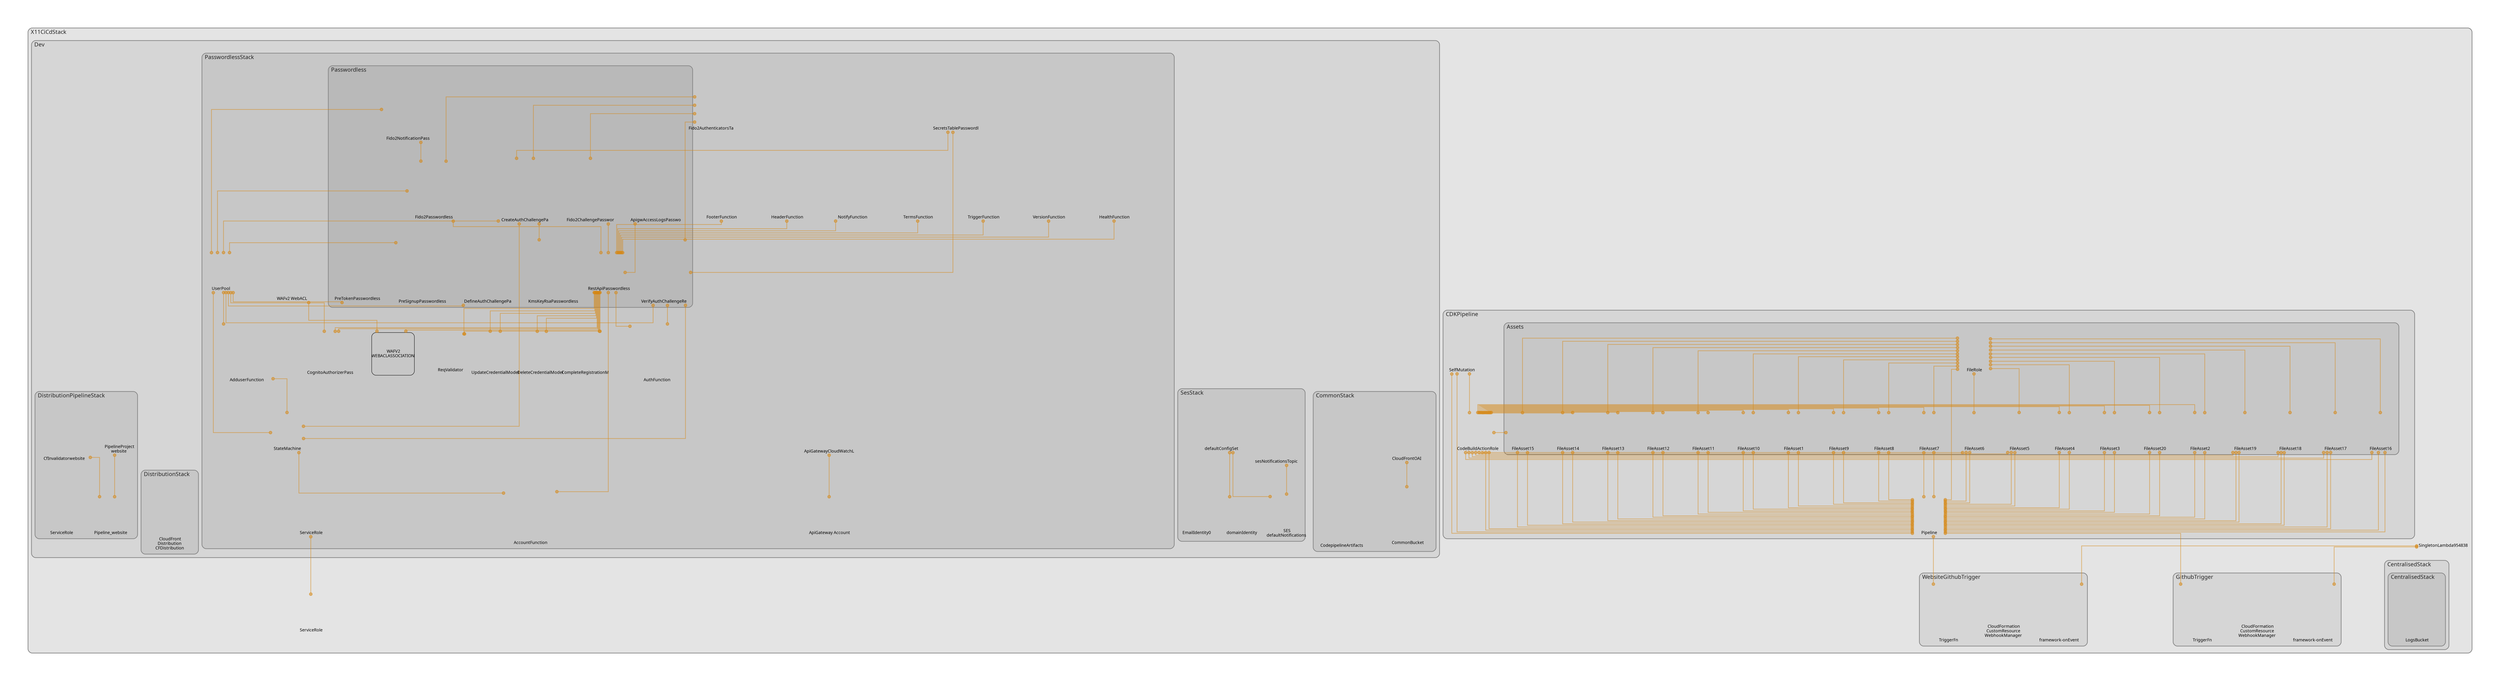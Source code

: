 digraph "Diagram" {
  splines = "ortho";
  pad = "1.0";
  nodesep = "0.60";
  ranksep = "0.75";
  fontname = "Sans-Serif";
  fontsize = "15";
  dpi = "200";
  rankdir = "BT";
  compound = "true";
  fontcolor = "#222222";
  edge [
    color = "#D5871488",
    penwidth = 2,
    arrowhead = "dot",
    arrowtail = "dot",
  ];
  node [
    shape = "box",
    style = "rounded",
    fixedsize = true,
    width = 1.7,
    height = 1.7,
    labelloc = "c",
    imagescale = true,
    fontname = "Sans-Serif",
    fontsize = 8,
    margin = 8,
  ];
  subgraph "X11CiCdStack" {
    subgraph "cluster-SubGraph.X11CiCdStack" {
      graph [
        label = "X11CiCdStack",
        labelloc = "b",
        labeljust = "l",
        margin = "10",
        fontsize = "16",
        penwidth = "2",
        pencolor = "#888888",
        style = "filled,rounded",
        fillcolor = "#e4e4e4",
      ];
      "X11CiCdStack/SingletonLambda9548389087724e42a3ec3a06b1234567" [
        label = "\nSingletonLambda954838",
        fontsize = 12,
        image = "/home/khine/go/src/github.com/x11-us/infra/node_modules/cdk-dia/icons/aws/Service/Arch_Compute/64/Arch_AWS-Lambda_64@5x.png",
        imagescale = "true",
        imagepos = "tc",
        penwidth = "0",
        shape = "node",
        fixedsize = "true",
        labelloc = "b",
        width = 2,
        height = 2.4819999999999998,
      ];
      "X11CiCdStack/LogRetentionaae0aa3c5b4d4f87b02d85b201efdd8a/ServiceRole" [
        label = " ServiceRole",
        fontsize = 12,
        image = "/home/khine/go/src/github.com/x11-us/infra/node_modules/cdk-dia/icons/aws/Service/Arch_Security-Identity-Compliance/64/Arch_AWS-Identity-and-Access-Management_64@5x.png",
        imagescale = "true",
        imagepos = "tc",
        penwidth = "0",
        shape = "node",
        fixedsize = "true",
        labelloc = "b",
        width = 1.2,
        height = 1.466,
      ];
      subgraph "cluster-SubGraph.CDKPipeline" {
        graph [
          label = "CDKPipeline",
          labelloc = "b",
          labeljust = "l",
          margin = "10",
          fontsize = "16",
          penwidth = "2",
          pencolor = "#888888",
          style = "filled,rounded",
          fillcolor = "#d6d6d6",
        ];
        "X11CiCdStack/CDKPipeline/Pipeline" [
          label = " Pipeline",
          fontsize = 12,
          image = "/home/khine/go/src/github.com/x11-us/infra/node_modules/cdk-dia/icons/aws/Service/Arch_Developer- Tools/64/Arch_AWS-CodePipeline_64@5x.png",
          imagescale = "true",
          imagepos = "tc",
          penwidth = "0",
          shape = "node",
          fixedsize = "true",
          labelloc = "b",
          width = 1.2,
          height = 1.466,
        ];
        "X11CiCdStack/CDKPipeline/CodeBuildActionRole" [
          label = " CodeBuildActionRole",
          fontsize = 12,
          image = "/home/khine/go/src/github.com/x11-us/infra/node_modules/cdk-dia/icons/aws/Service/Arch_Security-Identity-Compliance/64/Arch_AWS-Identity-and-Access-Management_64@5x.png",
          imagescale = "true",
          imagepos = "tc",
          penwidth = "0",
          shape = "node",
          fixedsize = "true",
          labelloc = "b",
          width = 1.2,
          height = 1.466,
        ];
        "X11CiCdStack/CDKPipeline/UpdatePipeline/SelfMutation" [
          label = " SelfMutation",
          fontsize = 12,
          image = "/home/khine/go/src/github.com/x11-us/infra/node_modules/cdk-dia/icons/aws/Service/Arch_Developer- Tools/64/Arch_Amazon-CodeBuild_64@5x.png",
          imagescale = "true",
          imagepos = "tc",
          penwidth = "0",
          shape = "node",
          fixedsize = "true",
          labelloc = "b",
          width = 1.2,
          height = 1.466,
        ];
        subgraph "cluster-SubGraph.Assets" {
          graph [
            label = "Assets",
            labelloc = "b",
            labeljust = "l",
            margin = "10",
            fontsize = "16",
            penwidth = "2",
            pencolor = "#888888",
            style = "filled,rounded",
            fillcolor = "#c7c7c7",
          ];
          "X11CiCdStack/CDKPipeline/Assets/FileRole" [
            label = " FileRole",
            fontsize = 12,
            image = "/home/khine/go/src/github.com/x11-us/infra/node_modules/cdk-dia/icons/aws/Service/Arch_Security-Identity-Compliance/64/Arch_AWS-Identity-and-Access-Management_64@5x.png",
            imagescale = "true",
            imagepos = "tc",
            penwidth = "0",
            shape = "node",
            fixedsize = "true",
            labelloc = "b",
            width = 1.2,
            height = 1.466,
          ];
          "X11CiCdStack/CDKPipeline/Assets/FileAsset1" [
            label = " FileAsset1",
            fontsize = 12,
            image = "/home/khine/go/src/github.com/x11-us/infra/node_modules/cdk-dia/icons/aws/Service/Arch_Developer- Tools/64/Arch_Amazon-CodeBuild_64@5x.png",
            imagescale = "true",
            imagepos = "tc",
            penwidth = "0",
            shape = "node",
            fixedsize = "true",
            labelloc = "b",
            width = 1.2,
            height = 1.466,
          ];
          "X11CiCdStack/CDKPipeline/Assets/FileAsset10" [
            label = " FileAsset10",
            fontsize = 12,
            image = "/home/khine/go/src/github.com/x11-us/infra/node_modules/cdk-dia/icons/aws/Service/Arch_Developer- Tools/64/Arch_Amazon-CodeBuild_64@5x.png",
            imagescale = "true",
            imagepos = "tc",
            penwidth = "0",
            shape = "node",
            fixedsize = "true",
            labelloc = "b",
            width = 1.2,
            height = 1.466,
          ];
          "X11CiCdStack/CDKPipeline/Assets/FileAsset11" [
            label = " FileAsset11",
            fontsize = 12,
            image = "/home/khine/go/src/github.com/x11-us/infra/node_modules/cdk-dia/icons/aws/Service/Arch_Developer- Tools/64/Arch_Amazon-CodeBuild_64@5x.png",
            imagescale = "true",
            imagepos = "tc",
            penwidth = "0",
            shape = "node",
            fixedsize = "true",
            labelloc = "b",
            width = 1.2,
            height = 1.466,
          ];
          "X11CiCdStack/CDKPipeline/Assets/FileAsset12" [
            label = " FileAsset12",
            fontsize = 12,
            image = "/home/khine/go/src/github.com/x11-us/infra/node_modules/cdk-dia/icons/aws/Service/Arch_Developer- Tools/64/Arch_Amazon-CodeBuild_64@5x.png",
            imagescale = "true",
            imagepos = "tc",
            penwidth = "0",
            shape = "node",
            fixedsize = "true",
            labelloc = "b",
            width = 1.2,
            height = 1.466,
          ];
          "X11CiCdStack/CDKPipeline/Assets/FileAsset13" [
            label = " FileAsset13",
            fontsize = 12,
            image = "/home/khine/go/src/github.com/x11-us/infra/node_modules/cdk-dia/icons/aws/Service/Arch_Developer- Tools/64/Arch_Amazon-CodeBuild_64@5x.png",
            imagescale = "true",
            imagepos = "tc",
            penwidth = "0",
            shape = "node",
            fixedsize = "true",
            labelloc = "b",
            width = 1.2,
            height = 1.466,
          ];
          "X11CiCdStack/CDKPipeline/Assets/FileAsset14" [
            label = " FileAsset14",
            fontsize = 12,
            image = "/home/khine/go/src/github.com/x11-us/infra/node_modules/cdk-dia/icons/aws/Service/Arch_Developer- Tools/64/Arch_Amazon-CodeBuild_64@5x.png",
            imagescale = "true",
            imagepos = "tc",
            penwidth = "0",
            shape = "node",
            fixedsize = "true",
            labelloc = "b",
            width = 1.2,
            height = 1.466,
          ];
          "X11CiCdStack/CDKPipeline/Assets/FileAsset15" [
            label = " FileAsset15",
            fontsize = 12,
            image = "/home/khine/go/src/github.com/x11-us/infra/node_modules/cdk-dia/icons/aws/Service/Arch_Developer- Tools/64/Arch_Amazon-CodeBuild_64@5x.png",
            imagescale = "true",
            imagepos = "tc",
            penwidth = "0",
            shape = "node",
            fixedsize = "true",
            labelloc = "b",
            width = 1.2,
            height = 1.466,
          ];
          "X11CiCdStack/CDKPipeline/Assets/FileAsset16" [
            label = " FileAsset16",
            fontsize = 12,
            image = "/home/khine/go/src/github.com/x11-us/infra/node_modules/cdk-dia/icons/aws/Service/Arch_Developer- Tools/64/Arch_Amazon-CodeBuild_64@5x.png",
            imagescale = "true",
            imagepos = "tc",
            penwidth = "0",
            shape = "node",
            fixedsize = "true",
            labelloc = "b",
            width = 1.2,
            height = 1.466,
          ];
          "X11CiCdStack/CDKPipeline/Assets/FileAsset17" [
            label = " FileAsset17",
            fontsize = 12,
            image = "/home/khine/go/src/github.com/x11-us/infra/node_modules/cdk-dia/icons/aws/Service/Arch_Developer- Tools/64/Arch_Amazon-CodeBuild_64@5x.png",
            imagescale = "true",
            imagepos = "tc",
            penwidth = "0",
            shape = "node",
            fixedsize = "true",
            labelloc = "b",
            width = 1.2,
            height = 1.466,
          ];
          "X11CiCdStack/CDKPipeline/Assets/FileAsset18" [
            label = " FileAsset18",
            fontsize = 12,
            image = "/home/khine/go/src/github.com/x11-us/infra/node_modules/cdk-dia/icons/aws/Service/Arch_Developer- Tools/64/Arch_Amazon-CodeBuild_64@5x.png",
            imagescale = "true",
            imagepos = "tc",
            penwidth = "0",
            shape = "node",
            fixedsize = "true",
            labelloc = "b",
            width = 1.2,
            height = 1.466,
          ];
          "X11CiCdStack/CDKPipeline/Assets/FileAsset19" [
            label = " FileAsset19",
            fontsize = 12,
            image = "/home/khine/go/src/github.com/x11-us/infra/node_modules/cdk-dia/icons/aws/Service/Arch_Developer- Tools/64/Arch_Amazon-CodeBuild_64@5x.png",
            imagescale = "true",
            imagepos = "tc",
            penwidth = "0",
            shape = "node",
            fixedsize = "true",
            labelloc = "b",
            width = 1.2,
            height = 1.466,
          ];
          "X11CiCdStack/CDKPipeline/Assets/FileAsset2" [
            label = " FileAsset2",
            fontsize = 12,
            image = "/home/khine/go/src/github.com/x11-us/infra/node_modules/cdk-dia/icons/aws/Service/Arch_Developer- Tools/64/Arch_Amazon-CodeBuild_64@5x.png",
            imagescale = "true",
            imagepos = "tc",
            penwidth = "0",
            shape = "node",
            fixedsize = "true",
            labelloc = "b",
            width = 1.2,
            height = 1.466,
          ];
          "X11CiCdStack/CDKPipeline/Assets/FileAsset20" [
            label = " FileAsset20",
            fontsize = 12,
            image = "/home/khine/go/src/github.com/x11-us/infra/node_modules/cdk-dia/icons/aws/Service/Arch_Developer- Tools/64/Arch_Amazon-CodeBuild_64@5x.png",
            imagescale = "true",
            imagepos = "tc",
            penwidth = "0",
            shape = "node",
            fixedsize = "true",
            labelloc = "b",
            width = 1.2,
            height = 1.466,
          ];
          "X11CiCdStack/CDKPipeline/Assets/FileAsset3" [
            label = " FileAsset3",
            fontsize = 12,
            image = "/home/khine/go/src/github.com/x11-us/infra/node_modules/cdk-dia/icons/aws/Service/Arch_Developer- Tools/64/Arch_Amazon-CodeBuild_64@5x.png",
            imagescale = "true",
            imagepos = "tc",
            penwidth = "0",
            shape = "node",
            fixedsize = "true",
            labelloc = "b",
            width = 1.2,
            height = 1.466,
          ];
          "X11CiCdStack/CDKPipeline/Assets/FileAsset4" [
            label = " FileAsset4",
            fontsize = 12,
            image = "/home/khine/go/src/github.com/x11-us/infra/node_modules/cdk-dia/icons/aws/Service/Arch_Developer- Tools/64/Arch_Amazon-CodeBuild_64@5x.png",
            imagescale = "true",
            imagepos = "tc",
            penwidth = "0",
            shape = "node",
            fixedsize = "true",
            labelloc = "b",
            width = 1.2,
            height = 1.466,
          ];
          "X11CiCdStack/CDKPipeline/Assets/FileAsset5" [
            label = " FileAsset5",
            fontsize = 12,
            image = "/home/khine/go/src/github.com/x11-us/infra/node_modules/cdk-dia/icons/aws/Service/Arch_Developer- Tools/64/Arch_Amazon-CodeBuild_64@5x.png",
            imagescale = "true",
            imagepos = "tc",
            penwidth = "0",
            shape = "node",
            fixedsize = "true",
            labelloc = "b",
            width = 1.2,
            height = 1.466,
          ];
          "X11CiCdStack/CDKPipeline/Assets/FileAsset6" [
            label = " FileAsset6",
            fontsize = 12,
            image = "/home/khine/go/src/github.com/x11-us/infra/node_modules/cdk-dia/icons/aws/Service/Arch_Developer- Tools/64/Arch_Amazon-CodeBuild_64@5x.png",
            imagescale = "true",
            imagepos = "tc",
            penwidth = "0",
            shape = "node",
            fixedsize = "true",
            labelloc = "b",
            width = 1.2,
            height = 1.466,
          ];
          "X11CiCdStack/CDKPipeline/Assets/FileAsset7" [
            label = " FileAsset7",
            fontsize = 12,
            image = "/home/khine/go/src/github.com/x11-us/infra/node_modules/cdk-dia/icons/aws/Service/Arch_Developer- Tools/64/Arch_Amazon-CodeBuild_64@5x.png",
            imagescale = "true",
            imagepos = "tc",
            penwidth = "0",
            shape = "node",
            fixedsize = "true",
            labelloc = "b",
            width = 1.2,
            height = 1.466,
          ];
          "X11CiCdStack/CDKPipeline/Assets/FileAsset8" [
            label = " FileAsset8",
            fontsize = 12,
            image = "/home/khine/go/src/github.com/x11-us/infra/node_modules/cdk-dia/icons/aws/Service/Arch_Developer- Tools/64/Arch_Amazon-CodeBuild_64@5x.png",
            imagescale = "true",
            imagepos = "tc",
            penwidth = "0",
            shape = "node",
            fixedsize = "true",
            labelloc = "b",
            width = 1.2,
            height = 1.466,
          ];
          "X11CiCdStack/CDKPipeline/Assets/FileAsset9" [
            label = " FileAsset9",
            fontsize = 12,
            image = "/home/khine/go/src/github.com/x11-us/infra/node_modules/cdk-dia/icons/aws/Service/Arch_Developer- Tools/64/Arch_Amazon-CodeBuild_64@5x.png",
            imagescale = "true",
            imagepos = "tc",
            penwidth = "0",
            shape = "node",
            fixedsize = "true",
            labelloc = "b",
            width = 1.2,
            height = 1.466,
          ];
        }
      }
      subgraph "cluster-SubGraph.CentralisedStack" {
        graph [
          label = "CentralisedStack",
          labelloc = "b",
          labeljust = "l",
          margin = "10",
          fontsize = "16",
          penwidth = "2",
          pencolor = "#888888",
          style = "filled,rounded",
          fillcolor = "#d6d6d6",
        ];
        subgraph "cluster-SubGraph.CentralisedStack" {
          graph [
            label = "CentralisedStack",
            labelloc = "b",
            labeljust = "l",
            margin = "10",
            fontsize = "16",
            penwidth = "2",
            pencolor = "#888888",
            style = "filled,rounded",
            fillcolor = "#c7c7c7",
          ];
          "X11CiCdStack/CentralisedStack/CentralisedStack/LogsBucket" [
            label = " LogsBucket",
            fontsize = 12,
            image = "/home/khine/go/src/github.com/x11-us/infra/node_modules/cdk-dia/icons/aws/Service/Arch_Storage/64/Arch_Amazon-S3-Standard_64@5x.png",
            imagescale = "true",
            imagepos = "tc",
            penwidth = "0",
            shape = "node",
            fixedsize = "true",
            labelloc = "b",
            width = 2,
            height = 2.266,
          ];
        }
      }
      subgraph "cluster-SubGraph.Dev" {
        graph [
          label = "Dev",
          labelloc = "b",
          labeljust = "l",
          margin = "10",
          fontsize = "16",
          penwidth = "2",
          pencolor = "#888888",
          style = "filled,rounded",
          fillcolor = "#d6d6d6",
        ];
        subgraph "cluster-SubGraph.CommonStack" {
          graph [
            label = "CommonStack",
            labelloc = "b",
            labeljust = "l",
            margin = "10",
            fontsize = "16",
            penwidth = "2",
            pencolor = "#888888",
            style = "filled,rounded",
            fillcolor = "#c7c7c7",
          ];
          "X11CiCdStack/Dev/CommonStack/CommonBucket" [
            label = " CommonBucket",
            fontsize = 12,
            image = "/home/khine/go/src/github.com/x11-us/infra/node_modules/cdk-dia/icons/aws/Service/Arch_Storage/64/Arch_Amazon-S3-Standard_64@5x.png",
            imagescale = "true",
            imagepos = "tc",
            penwidth = "0",
            shape = "node",
            fixedsize = "true",
            labelloc = "b",
            width = 2,
            height = 2.266,
          ];
          "X11CiCdStack/Dev/CommonStack/CloudFrontOAI" [
            label = " CloudFrontOAI",
            fontsize = 12,
            image = "/home/khine/go/src/github.com/x11-us/infra/node_modules/cdk-dia/icons/aws/Resource/Res_Security-Identity-and-Compliance/Res_48_Dark/Res_AWS-Identity-Access-Management_Permissions_48_Dark_gen.png",
            imagescale = "true",
            imagepos = "tc",
            penwidth = "0",
            shape = "node",
            fixedsize = "true",
            labelloc = "b",
            width = 2,
            height = 2.266,
          ];
          "X11CiCdStack/Dev/CommonStack/CodepipelineArtifactsBucket" [
            label = "\nCodepipelineArtifacts",
            fontsize = 12,
            image = "/home/khine/go/src/github.com/x11-us/infra/node_modules/cdk-dia/icons/aws/Service/Arch_Storage/64/Arch_Amazon-S3-Standard_64@5x.png",
            imagescale = "true",
            imagepos = "tc",
            penwidth = "0",
            shape = "node",
            fixedsize = "true",
            labelloc = "b",
            width = 2,
            height = 2.4819999999999998,
          ];
        }
        subgraph "cluster-SubGraph.SesStack" {
          graph [
            label = "SesStack",
            labelloc = "b",
            labeljust = "l",
            margin = "10",
            fontsize = "16",
            penwidth = "2",
            pencolor = "#888888",
            style = "filled,rounded",
            fillcolor = "#c7c7c7",
          ];
          "X11CiCdStack/Dev/SesStack/sesNotificationsTopic" [
            label = "\nsesNotificationsTopic",
            fontsize = 12,
            image = "/home/khine/go/src/github.com/x11-us/infra/node_modules/cdk-dia/icons/aws/Service/Arch_App-Integration/Arch_64/Arch_AWS-Simple-Notification-Service_64@5x.png",
            imagescale = "true",
            imagepos = "tc",
            penwidth = "0",
            shape = "node",
            fixedsize = "true",
            labelloc = "b",
            width = 2,
            height = 2.4819999999999998,
          ];
          "X11CiCdStack/Dev/SesStack/defaultConfigSet" [
            label = " defaultConfigSet",
            fontsize = 12,
            image = "/home/khine/go/src/github.com/x11-us/infra/node_modules/cdk-dia/icons/aws/Service/Arch_Customer-Enagagement/64/Arch_AWS-Simple-Email-Service_64@5x.png",
            imagescale = "true",
            imagepos = "tc",
            penwidth = "0",
            shape = "node",
            fixedsize = "true",
            labelloc = "b",
            width = 1.2,
            height = 1.466,
          ];
          "X11CiCdStack/Dev/SesStack/defaultNotifications" [
            label = " SES\ndefaultNotifications",
            fontsize = 12,
            image = "/home/khine/go/src/github.com/x11-us/infra/node_modules/cdk-dia/icons/aws/Service/Arch_Customer-Enagagement/64/Arch_AWS-Simple-Email-Service_64@5x.png",
            imagescale = "true",
            imagepos = "tc",
            penwidth = "0",
            shape = "node",
            fixedsize = "true",
            labelloc = "b",
            width = 1.2,
            height = 1.682,
          ];
          "X11CiCdStack/Dev/SesStack/domainIdentity" [
            label = " domainIdentity",
            fontsize = 12,
            image = "/home/khine/go/src/github.com/x11-us/infra/node_modules/cdk-dia/icons/aws/Service/Arch_Customer-Enagagement/64/Arch_AWS-Simple-Email-Service_64@5x.png",
            imagescale = "true",
            imagepos = "tc",
            penwidth = "0",
            shape = "node",
            fixedsize = "true",
            labelloc = "b",
            width = 1.2,
            height = 1.466,
          ];
          "X11CiCdStack/Dev/SesStack/EmailIdentity0" [
            label = " EmailIdentity0",
            fontsize = 12,
            image = "/home/khine/go/src/github.com/x11-us/infra/node_modules/cdk-dia/icons/aws/Service/Arch_Customer-Enagagement/64/Arch_AWS-Simple-Email-Service_64@5x.png",
            imagescale = "true",
            imagepos = "tc",
            penwidth = "0",
            shape = "node",
            fixedsize = "true",
            labelloc = "b",
            width = 1.2,
            height = 1.466,
          ];
        }
        subgraph "cluster-SubGraph.PasswordlessStack" {
          graph [
            label = "PasswordlessStack",
            labelloc = "b",
            labeljust = "l",
            margin = "10",
            fontsize = "16",
            penwidth = "2",
            pencolor = "#888888",
            style = "filled,rounded",
            fillcolor = "#c7c7c7",
          ];
          "X11CiCdStack/Dev/PasswordlessStack/UserPool" [
            label = " UserPool",
            fontsize = 12,
            image = "/home/khine/go/src/github.com/x11-us/infra/node_modules/cdk-dia/icons/aws/Service/Arch_Security-Identity-Compliance/64/Arch_Amazon-Cognito_64.png",
            imagescale = "true",
            imagepos = "tc",
            penwidth = "0",
            shape = "node",
            fixedsize = "true",
            labelloc = "b",
            width = 1.2,
            height = 1.466,
          ];
          "X11CiCdStack/Dev/PasswordlessStack/SecretsTablePasswordless" [
            label = "\nSecretsTablePasswordl",
            fontsize = 12,
            image = "/home/khine/go/src/github.com/x11-us/infra/node_modules/cdk-dia/icons/aws/Service/Arch_Database/64/Arch_Amazon-DynamoDB_64@5x.png",
            imagescale = "true",
            imagepos = "tc",
            penwidth = "0",
            shape = "node",
            fixedsize = "true",
            labelloc = "b",
            width = 1.2,
            height = 1.682,
          ];
          "X11CiCdStack/Dev/PasswordlessStack/Fido2AuthenticatorsTablePasswordless" [
            label = "\nFido2AuthenticatorsTa",
            fontsize = 12,
            image = "/home/khine/go/src/github.com/x11-us/infra/node_modules/cdk-dia/icons/aws/Service/Arch_Database/64/Arch_Amazon-DynamoDB_64@5x.png",
            imagescale = "true",
            imagepos = "tc",
            penwidth = "0",
            shape = "node",
            fixedsize = "true",
            labelloc = "b",
            width = 1.2,
            height = 1.682,
          ];
          "X11CiCdStack/Dev/PasswordlessStack/CognitoAuthorizerPasswordless" [
            label = "\nCognitoAuthorizerPass",
            fontsize = 12,
            image = "/home/khine/go/src/github.com/x11-us/infra/node_modules/cdk-dia/icons/aws/Service/Arch_Networking-Content/64/Arch_Amazon-API-Gateway_64@5x.png",
            imagescale = "true",
            imagepos = "tc",
            penwidth = "0",
            shape = "node",
            fixedsize = "true",
            labelloc = "b",
            width = 1.2,
            height = 1.682,
          ];
          "X11CiCdStack/Dev/PasswordlessStack/ApiGatewayCloudWatchLogsRole" [
            label = "\nApiGatewayCloudWatchL",
            fontsize = 12,
            image = "/home/khine/go/src/github.com/x11-us/infra/node_modules/cdk-dia/icons/aws/Service/Arch_Security-Identity-Compliance/64/Arch_AWS-Identity-and-Access-Management_64@5x.png",
            imagescale = "true",
            imagepos = "tc",
            penwidth = "0",
            shape = "node",
            fixedsize = "true",
            labelloc = "b",
            width = 1.2,
            height = 1.682,
          ];
          "X11CiCdStack/Dev/PasswordlessStack/ApiGatewayAccountSetting" [
            label = " ApiGateway Account",
            fontsize = 12,
            image = "/home/khine/go/src/github.com/x11-us/infra/node_modules/cdk-dia/icons/aws/Service/Arch_Networking-Content/64/Arch_Amazon-API-Gateway_64@5x.png",
            imagescale = "true",
            imagepos = "tc",
            penwidth = "0",
            shape = "node",
            fixedsize = "true",
            labelloc = "b",
            width = 1.2,
            height = 1.466,
          ];
          "X11CiCdStack/Dev/PasswordlessStack/ReqValidator" [
            label = " ReqValidator",
            fontsize = 12,
            image = "/home/khine/go/src/github.com/x11-us/infra/node_modules/cdk-dia/icons/aws/Service/Arch_Networking-Content/64/Arch_Amazon-API-Gateway_64@5x.png",
            imagescale = "true",
            imagepos = "tc",
            penwidth = "0",
            shape = "node",
            fixedsize = "true",
            labelloc = "b",
            width = 1.2,
            height = 1.466,
          ];
          "X11CiCdStack/Dev/PasswordlessStack/CompleteRegistrationModelPasswordless" [
            label = "\nCompleteRegistrationM",
            fontsize = 12,
            image = "/home/khine/go/src/github.com/x11-us/infra/node_modules/cdk-dia/icons/aws/Service/Arch_Networking-Content/64/Arch_Amazon-API-Gateway_64@5x.png",
            imagescale = "true",
            imagepos = "tc",
            penwidth = "0",
            shape = "node",
            fixedsize = "true",
            labelloc = "b",
            width = 1.2,
            height = 1.682,
          ];
          "X11CiCdStack/Dev/PasswordlessStack/DeleteCredentialModelPasswordless" [
            label = "\nDeleteCredentialModel",
            fontsize = 12,
            image = "/home/khine/go/src/github.com/x11-us/infra/node_modules/cdk-dia/icons/aws/Service/Arch_Networking-Content/64/Arch_Amazon-API-Gateway_64@5x.png",
            imagescale = "true",
            imagepos = "tc",
            penwidth = "0",
            shape = "node",
            fixedsize = "true",
            labelloc = "b",
            width = 1.2,
            height = 1.682,
          ];
          "X11CiCdStack/Dev/PasswordlessStack/UpdateCredentialModelPasswordless" [
            label = "\nUpdateCredentialModel",
            fontsize = 12,
            image = "/home/khine/go/src/github.com/x11-us/infra/node_modules/cdk-dia/icons/aws/Service/Arch_Networking-Content/64/Arch_Amazon-API-Gateway_64@5x.png",
            imagescale = "true",
            imagepos = "tc",
            penwidth = "0",
            shape = "node",
            fixedsize = "true",
            labelloc = "b",
            width = 1.2,
            height = 1.682,
          ];
          "X11CiCdStack/Dev/PasswordlessStack/Fido2ApiWebACLPasswordless" [
            label = " WAFv2 WebACL",
            fontsize = 12,
            image = "/home/khine/go/src/github.com/x11-us/infra/node_modules/cdk-dia/icons/aws/Service/Arch_Security-Identity-Compliance/64/Arch_AWS-WAF_64@5x.png",
            imagescale = "true",
            imagepos = "tc",
            penwidth = "0",
            shape = "node",
            fixedsize = "true",
            labelloc = "b",
            width = 2,
            height = 2.266,
          ];
          "X11CiCdStack/Dev/PasswordlessStack/WafAssociationPasswordless" [
            label = " WAFV2\nWEBACLASSOCIATION",
            fontsize = 12,
          ];
          "X11CiCdStack/Dev/PasswordlessStack/AdduserFunction" [
            label = " AdduserFunction",
            fontsize = 12,
            image = "/home/khine/go/src/github.com/x11-us/infra/node_modules/cdk-dia/icons/aws/Service/Arch_Compute/64/Arch_AWS-Lambda_64@5x.png",
            imagescale = "true",
            imagepos = "tc",
            penwidth = "0",
            shape = "node",
            fixedsize = "true",
            labelloc = "b",
            width = 2,
            height = 2.266,
          ];
          "X11CiCdStack/Dev/PasswordlessStack/StateMachine" [
            label = " StateMachine",
            fontsize = 12,
            image = "/home/khine/go/src/github.com/x11-us/infra/node_modules/cdk-dia/icons/aws/Service/Arch_App-Integration/Arch_64/Arch_AWS-Step-Functions_64@5x.png",
            imagescale = "true",
            imagepos = "tc",
            penwidth = "0",
            shape = "node",
            fixedsize = "true",
            labelloc = "b",
            width = 1.2,
            height = 1.466,
          ];
          "X11CiCdStack/Dev/PasswordlessStack/AccountFunction" [
            label = " AccountFunction",
            fontsize = 12,
            image = "/home/khine/go/src/github.com/x11-us/infra/node_modules/cdk-dia/icons/aws/Service/Arch_Compute/64/Arch_AWS-Lambda_64@5x.png",
            imagescale = "true",
            imagepos = "tc",
            penwidth = "0",
            shape = "node",
            fixedsize = "true",
            labelloc = "b",
            width = 2,
            height = 2.266,
          ];
          "X11CiCdStack/Dev/PasswordlessStack/AuthFunction" [
            label = " AuthFunction",
            fontsize = 12,
            image = "/home/khine/go/src/github.com/x11-us/infra/node_modules/cdk-dia/icons/aws/Service/Arch_Compute/64/Arch_AWS-Lambda_64@5x.png",
            imagescale = "true",
            imagepos = "tc",
            penwidth = "0",
            shape = "node",
            fixedsize = "true",
            labelloc = "b",
            width = 2,
            height = 2.266,
          ];
          "X11CiCdStack/Dev/PasswordlessStack/FooterFunction" [
            label = " FooterFunction",
            fontsize = 12,
            image = "/home/khine/go/src/github.com/x11-us/infra/node_modules/cdk-dia/icons/aws/Service/Arch_Compute/64/Arch_AWS-Lambda_64@5x.png",
            imagescale = "true",
            imagepos = "tc",
            penwidth = "0",
            shape = "node",
            fixedsize = "true",
            labelloc = "b",
            width = 2,
            height = 2.266,
          ];
          "X11CiCdStack/Dev/PasswordlessStack/HeaderFunction" [
            label = " HeaderFunction",
            fontsize = 12,
            image = "/home/khine/go/src/github.com/x11-us/infra/node_modules/cdk-dia/icons/aws/Service/Arch_Compute/64/Arch_AWS-Lambda_64@5x.png",
            imagescale = "true",
            imagepos = "tc",
            penwidth = "0",
            shape = "node",
            fixedsize = "true",
            labelloc = "b",
            width = 2,
            height = 2.266,
          ];
          "X11CiCdStack/Dev/PasswordlessStack/HealthFunction" [
            label = " HealthFunction",
            fontsize = 12,
            image = "/home/khine/go/src/github.com/x11-us/infra/node_modules/cdk-dia/icons/aws/Service/Arch_Compute/64/Arch_AWS-Lambda_64@5x.png",
            imagescale = "true",
            imagepos = "tc",
            penwidth = "0",
            shape = "node",
            fixedsize = "true",
            labelloc = "b",
            width = 2,
            height = 2.266,
          ];
          "X11CiCdStack/Dev/PasswordlessStack/NotifyFunction" [
            label = " NotifyFunction",
            fontsize = 12,
            image = "/home/khine/go/src/github.com/x11-us/infra/node_modules/cdk-dia/icons/aws/Service/Arch_Compute/64/Arch_AWS-Lambda_64@5x.png",
            imagescale = "true",
            imagepos = "tc",
            penwidth = "0",
            shape = "node",
            fixedsize = "true",
            labelloc = "b",
            width = 2,
            height = 2.266,
          ];
          "X11CiCdStack/Dev/PasswordlessStack/TermsFunction" [
            label = " TermsFunction",
            fontsize = 12,
            image = "/home/khine/go/src/github.com/x11-us/infra/node_modules/cdk-dia/icons/aws/Service/Arch_Compute/64/Arch_AWS-Lambda_64@5x.png",
            imagescale = "true",
            imagepos = "tc",
            penwidth = "0",
            shape = "node",
            fixedsize = "true",
            labelloc = "b",
            width = 2,
            height = 2.266,
          ];
          "X11CiCdStack/Dev/PasswordlessStack/TriggerFunction" [
            label = " TriggerFunction",
            fontsize = 12,
            image = "/home/khine/go/src/github.com/x11-us/infra/node_modules/cdk-dia/icons/aws/Service/Arch_Compute/64/Arch_AWS-Lambda_64@5x.png",
            imagescale = "true",
            imagepos = "tc",
            penwidth = "0",
            shape = "node",
            fixedsize = "true",
            labelloc = "b",
            width = 2,
            height = 2.266,
          ];
          "X11CiCdStack/Dev/PasswordlessStack/VersionFunction" [
            label = " VersionFunction",
            fontsize = 12,
            image = "/home/khine/go/src/github.com/x11-us/infra/node_modules/cdk-dia/icons/aws/Service/Arch_Compute/64/Arch_AWS-Lambda_64@5x.png",
            imagescale = "true",
            imagepos = "tc",
            penwidth = "0",
            shape = "node",
            fixedsize = "true",
            labelloc = "b",
            width = 2,
            height = 2.266,
          ];
          "X11CiCdStack/Dev/PasswordlessStack/LogRetentionaae0aa3c5b4d4f87b02d85b201efdd8a/ServiceRole" [
            label = " ServiceRole",
            fontsize = 12,
            image = "/home/khine/go/src/github.com/x11-us/infra/node_modules/cdk-dia/icons/aws/Service/Arch_Security-Identity-Compliance/64/Arch_AWS-Identity-and-Access-Management_64@5x.png",
            imagescale = "true",
            imagepos = "tc",
            penwidth = "0",
            shape = "node",
            fixedsize = "true",
            labelloc = "b",
            width = 1.2,
            height = 1.466,
          ];
          subgraph "cluster-SubGraph.Passwordless" {
            graph [
              label = "Passwordless",
              labelloc = "b",
              labeljust = "l",
              margin = "10",
              fontsize = "16",
              penwidth = "2",
              pencolor = "#888888",
              style = "filled,rounded",
              fillcolor = "#b9b9b9",
            ];
            "X11CiCdStack/Dev/PasswordlessStack/Passwordless/KmsKeyRsaPasswordless" [
              label = "\nKmsKeyRsaPasswordless",
              fontsize = 12,
              image = "/home/khine/go/src/github.com/x11-us/infra/node_modules/cdk-dia/icons/aws/Service/Arch_Security-Identity-Compliance/64/Arch_AWS-Key-Management-Services_64@5x.png",
              imagescale = "true",
              imagepos = "tc",
              penwidth = "0",
              shape = "node",
              fixedsize = "true",
              labelloc = "b",
              width = 2,
              height = 2.4819999999999998,
            ];
            "X11CiCdStack/Dev/PasswordlessStack/Passwordless/PreSignupPasswordless" [
              label = "\nPreSignupPasswordless",
              fontsize = 12,
              image = "/home/khine/go/src/github.com/x11-us/infra/node_modules/cdk-dia/icons/aws/Service/Arch_Compute/64/Arch_AWS-Lambda_64@5x.png",
              imagescale = "true",
              imagepos = "tc",
              penwidth = "0",
              shape = "node",
              fixedsize = "true",
              labelloc = "b",
              width = 2,
              height = 2.4819999999999998,
            ];
            "X11CiCdStack/Dev/PasswordlessStack/Passwordless/CreateAuthChallengePasswordless" [
              label = "\nCreateAuthChallengePa",
              fontsize = 12,
              image = "/home/khine/go/src/github.com/x11-us/infra/node_modules/cdk-dia/icons/aws/Service/Arch_Compute/64/Arch_AWS-Lambda_64@5x.png",
              imagescale = "true",
              imagepos = "tc",
              penwidth = "0",
              shape = "node",
              fixedsize = "true",
              labelloc = "b",
              width = 2,
              height = 2.4819999999999998,
            ];
            "X11CiCdStack/Dev/PasswordlessStack/Passwordless/VerifyAuthChallengeResponsePasswordless" [
              label = "\nVerifyAuthChallengeRe",
              fontsize = 12,
              image = "/home/khine/go/src/github.com/x11-us/infra/node_modules/cdk-dia/icons/aws/Service/Arch_Compute/64/Arch_AWS-Lambda_64@5x.png",
              imagescale = "true",
              imagepos = "tc",
              penwidth = "0",
              shape = "node",
              fixedsize = "true",
              labelloc = "b",
              width = 2,
              height = 2.4819999999999998,
            ];
            "X11CiCdStack/Dev/PasswordlessStack/Passwordless/DefineAuthChallengePasswordless" [
              label = "\nDefineAuthChallengePa",
              fontsize = 12,
              image = "/home/khine/go/src/github.com/x11-us/infra/node_modules/cdk-dia/icons/aws/Service/Arch_Compute/64/Arch_AWS-Lambda_64@5x.png",
              imagescale = "true",
              imagepos = "tc",
              penwidth = "0",
              shape = "node",
              fixedsize = "true",
              labelloc = "b",
              width = 2,
              height = 2.4819999999999998,
            ];
            "X11CiCdStack/Dev/PasswordlessStack/Passwordless/PreTokenPasswordless" [
              label = " PreTokenPasswordless",
              fontsize = 12,
              image = "/home/khine/go/src/github.com/x11-us/infra/node_modules/cdk-dia/icons/aws/Service/Arch_Compute/64/Arch_AWS-Lambda_64@5x.png",
              imagescale = "true",
              imagepos = "tc",
              penwidth = "0",
              shape = "node",
              fixedsize = "true",
              labelloc = "b",
              width = 2,
              height = 2.266,
            ];
            "X11CiCdStack/Dev/PasswordlessStack/Passwordless/Fido2NotificationPasswordless" [
              label = "\nFido2NotificationPass",
              fontsize = 12,
              image = "/home/khine/go/src/github.com/x11-us/infra/node_modules/cdk-dia/icons/aws/Service/Arch_Compute/64/Arch_AWS-Lambda_64@5x.png",
              imagescale = "true",
              imagepos = "tc",
              penwidth = "0",
              shape = "node",
              fixedsize = "true",
              labelloc = "b",
              width = 2,
              height = 2.4819999999999998,
            ];
            "X11CiCdStack/Dev/PasswordlessStack/Passwordless/Fido2Passwordless" [
              label = " Fido2Passwordless",
              fontsize = 12,
              image = "/home/khine/go/src/github.com/x11-us/infra/node_modules/cdk-dia/icons/aws/Service/Arch_Compute/64/Arch_AWS-Lambda_64@5x.png",
              imagescale = "true",
              imagepos = "tc",
              penwidth = "0",
              shape = "node",
              fixedsize = "true",
              labelloc = "b",
              width = 2,
              height = 2.266,
            ];
            "X11CiCdStack/Dev/PasswordlessStack/Passwordless/Fido2ChallengePasswordless" [
              label = "\nFido2ChallengePasswor",
              fontsize = 12,
              image = "/home/khine/go/src/github.com/x11-us/infra/node_modules/cdk-dia/icons/aws/Service/Arch_Compute/64/Arch_AWS-Lambda_64@5x.png",
              imagescale = "true",
              imagepos = "tc",
              penwidth = "0",
              shape = "node",
              fixedsize = "true",
              labelloc = "b",
              width = 2,
              height = 2.4819999999999998,
            ];
            "X11CiCdStack/Dev/PasswordlessStack/Passwordless/ApigwAccessLogsPasswordless" [
              label = "\nApigwAccessLogsPasswo",
              fontsize = 12,
              image = "/home/khine/go/src/github.com/x11-us/infra/node_modules/cdk-dia/icons/aws/Resource/Res_Management-Governance/Res_48_Dark/Res_Amazon-Cloudwatch_Logs_48_Dark_gen.png",
              imagescale = "true",
              imagepos = "tc",
              penwidth = "0",
              shape = "node",
              fixedsize = "true",
              labelloc = "b",
              width = 2,
              height = 2.4819999999999998,
            ];
            "X11CiCdStack/Dev/PasswordlessStack/Passwordless/RestApiPasswordless" [
              label = " RestApiPasswordless",
              fontsize = 12,
              image = "/home/khine/go/src/github.com/x11-us/infra/node_modules/cdk-dia/icons/aws/Service/Arch_Networking-Content/64/Arch_Amazon-API-Gateway_64@5x.png",
              imagescale = "true",
              imagepos = "tc",
              penwidth = "0",
              shape = "node",
              fixedsize = "true",
              labelloc = "b",
              width = 1.2,
              height = 1.466,
            ];
          }
        }
        subgraph "cluster-SubGraph.DistributionStack" {
          graph [
            label = "DistributionStack",
            labelloc = "b",
            labeljust = "l",
            margin = "10",
            fontsize = "16",
            penwidth = "2",
            pencolor = "#888888",
            style = "filled,rounded",
            fillcolor = "#c7c7c7",
          ];
          "X11CiCdStack/Dev/DistributionStack/Distributionwebsite/CFDistribution" [
            label = " CloudFront\nDistribution\nCFDistribution",
            fontsize = 12,
            image = "/home/khine/go/src/github.com/x11-us/infra/node_modules/cdk-dia/icons/aws/Service/Arch_Networking-Content/64/Arch_Amazon-CloudFront_64@5x.png",
            imagescale = "true",
            imagepos = "tc",
            penwidth = "0",
            shape = "node",
            fixedsize = "true",
            labelloc = "b",
            width = 2,
            height = 2.6979999999999995,
          ];
        }
        subgraph "cluster-SubGraph.DistributionPipelineStack" {
          graph [
            label = "DistributionPipelineStack",
            labelloc = "b",
            labeljust = "l",
            margin = "10",
            fontsize = "16",
            penwidth = "2",
            pencolor = "#888888",
            style = "filled,rounded",
            fillcolor = "#c7c7c7",
          ];
          "X11CiCdStack/Dev/DistributionPipelineStack/Pipeline_website" [
            label = " Pipeline_website",
            fontsize = 12,
            image = "/home/khine/go/src/github.com/x11-us/infra/node_modules/cdk-dia/icons/aws/Service/Arch_Developer- Tools/64/Arch_AWS-CodePipeline_64@5x.png",
            imagescale = "true",
            imagepos = "tc",
            penwidth = "0",
            shape = "node",
            fixedsize = "true",
            labelloc = "b",
            width = 1.2,
            height = 1.466,
          ];
          "X11CiCdStack/Dev/DistributionPipelineStack/PipelineProject_website" [
            label = " PipelineProject\nwebsite",
            fontsize = 12,
            image = "/home/khine/go/src/github.com/x11-us/infra/node_modules/cdk-dia/icons/aws/Service/Arch_Developer- Tools/64/Arch_Amazon-CodeBuild_64@5x.png",
            imagescale = "true",
            imagepos = "tc",
            penwidth = "0",
            shape = "node",
            fixedsize = "true",
            labelloc = "b",
            width = 1.2,
            height = 1.682,
          ];
          "X11CiCdStack/Dev/DistributionPipelineStack/CfInvalidatorwebsite" [
            label = " CfInvalidatorwebsite",
            fontsize = 12,
            image = "/home/khine/go/src/github.com/x11-us/infra/node_modules/cdk-dia/icons/aws/Service/Arch_Compute/64/Arch_AWS-Lambda_64@5x.png",
            imagescale = "true",
            imagepos = "tc",
            penwidth = "0",
            shape = "node",
            fixedsize = "true",
            labelloc = "b",
            width = 2,
            height = 2.266,
          ];
          "X11CiCdStack/Dev/DistributionPipelineStack/LogRetentionaae0aa3c5b4d4f87b02d85b201efdd8a/ServiceRole" [
            label = " ServiceRole",
            fontsize = 12,
            image = "/home/khine/go/src/github.com/x11-us/infra/node_modules/cdk-dia/icons/aws/Service/Arch_Security-Identity-Compliance/64/Arch_AWS-Identity-and-Access-Management_64@5x.png",
            imagescale = "true",
            imagepos = "tc",
            penwidth = "0",
            shape = "node",
            fixedsize = "true",
            labelloc = "b",
            width = 1.2,
            height = 1.466,
          ];
        }
      }
      subgraph "cluster-SubGraph.GithubTrigger" {
        graph [
          label = "GithubTrigger",
          labelloc = "b",
          labeljust = "l",
          margin = "10",
          fontsize = "16",
          penwidth = "2",
          pencolor = "#888888",
          style = "filled,rounded",
          fillcolor = "#d6d6d6",
        ];
        "X11CiCdStack/GithubTrigger/TriggerFn" [
          label = " TriggerFn",
          fontsize = 12,
          image = "/home/khine/go/src/github.com/x11-us/infra/node_modules/cdk-dia/icons/aws/Service/Arch_Compute/64/Arch_AWS-Lambda_64@5x.png",
          imagescale = "true",
          imagepos = "tc",
          penwidth = "0",
          shape = "node",
          fixedsize = "true",
          labelloc = "b",
          width = 2,
          height = 2.266,
        ];
        "X11CiCdStack/GithubTrigger/WebhookManager" [
          label = " CloudFormation\nCustomResource\nWebhookManager",
          fontsize = 12,
          image = "/home/khine/go/src/github.com/x11-us/infra/node_modules/cdk-dia/icons/aws/Service/Arch_Management-Governance/64/Arch_AWS-CloudFormation_64@5x.png",
          imagescale = "true",
          imagepos = "tc",
          penwidth = "0",
          shape = "node",
          fixedsize = "true",
          labelloc = "b",
          width = 1.2,
          height = 1.898,
        ];
        "X11CiCdStack/GithubTrigger/WebhookManagerProvider/framework-onEvent" [
          label = " framework-onEvent",
          fontsize = 12,
          image = "/home/khine/go/src/github.com/x11-us/infra/node_modules/cdk-dia/icons/aws/Service/Arch_Compute/64/Arch_AWS-Lambda_64@5x.png",
          imagescale = "true",
          imagepos = "tc",
          penwidth = "0",
          shape = "node",
          fixedsize = "true",
          labelloc = "b",
          width = 2,
          height = 2.266,
        ];
      }
      subgraph "cluster-SubGraph.WebsiteGithubTrigger" {
        graph [
          label = "WebsiteGithubTrigger",
          labelloc = "b",
          labeljust = "l",
          margin = "10",
          fontsize = "16",
          penwidth = "2",
          pencolor = "#888888",
          style = "filled,rounded",
          fillcolor = "#d6d6d6",
        ];
        "X11CiCdStack/WebsiteGithubTrigger/TriggerFn" [
          label = " TriggerFn",
          fontsize = 12,
          image = "/home/khine/go/src/github.com/x11-us/infra/node_modules/cdk-dia/icons/aws/Service/Arch_Compute/64/Arch_AWS-Lambda_64@5x.png",
          imagescale = "true",
          imagepos = "tc",
          penwidth = "0",
          shape = "node",
          fixedsize = "true",
          labelloc = "b",
          width = 2,
          height = 2.266,
        ];
        "X11CiCdStack/WebsiteGithubTrigger/WebhookManager" [
          label = " CloudFormation\nCustomResource\nWebhookManager",
          fontsize = 12,
          image = "/home/khine/go/src/github.com/x11-us/infra/node_modules/cdk-dia/icons/aws/Service/Arch_Management-Governance/64/Arch_AWS-CloudFormation_64@5x.png",
          imagescale = "true",
          imagepos = "tc",
          penwidth = "0",
          shape = "node",
          fixedsize = "true",
          labelloc = "b",
          width = 1.2,
          height = 1.898,
        ];
        "X11CiCdStack/WebsiteGithubTrigger/WebhookManagerProvider/framework-onEvent" [
          label = " framework-onEvent",
          fontsize = 12,
          image = "/home/khine/go/src/github.com/x11-us/infra/node_modules/cdk-dia/icons/aws/Service/Arch_Compute/64/Arch_AWS-Lambda_64@5x.png",
          imagescale = "true",
          imagepos = "tc",
          penwidth = "0",
          shape = "node",
          fixedsize = "true",
          labelloc = "b",
          width = 2,
          height = 2.266,
        ];
      }
    }
  }
  "X11CiCdStack/CDKPipeline/Pipeline" -> "X11CiCdStack/CDKPipeline/CodeBuildActionRole" [
    dir = "both",
  ];
  "X11CiCdStack/CDKPipeline/Pipeline" -> "X11CiCdStack/CDKPipeline/UpdatePipeline/SelfMutation" [
    dir = "both",
  ];
  "X11CiCdStack/CDKPipeline/Pipeline" -> "X11CiCdStack/CDKPipeline/Assets/FileAsset1" [
    dir = "both",
  ];
  "X11CiCdStack/CDKPipeline/Pipeline" -> "X11CiCdStack/CDKPipeline/Assets/FileAsset10" [
    dir = "both",
  ];
  "X11CiCdStack/CDKPipeline/Pipeline" -> "X11CiCdStack/CDKPipeline/Assets/FileAsset11" [
    dir = "both",
  ];
  "X11CiCdStack/CDKPipeline/Pipeline" -> "X11CiCdStack/CDKPipeline/Assets/FileAsset12" [
    dir = "both",
  ];
  "X11CiCdStack/CDKPipeline/Pipeline" -> "X11CiCdStack/CDKPipeline/Assets/FileAsset13" [
    dir = "both",
  ];
  "X11CiCdStack/CDKPipeline/Pipeline" -> "X11CiCdStack/CDKPipeline/Assets/FileAsset14" [
    dir = "both",
  ];
  "X11CiCdStack/CDKPipeline/Pipeline" -> "X11CiCdStack/CDKPipeline/Assets/FileAsset15" [
    dir = "both",
  ];
  "X11CiCdStack/CDKPipeline/Pipeline" -> "X11CiCdStack/CDKPipeline/Assets/FileAsset16" [
    dir = "both",
  ];
  "X11CiCdStack/CDKPipeline/Pipeline" -> "X11CiCdStack/CDKPipeline/Assets/FileAsset17" [
    dir = "both",
  ];
  "X11CiCdStack/CDKPipeline/Pipeline" -> "X11CiCdStack/CDKPipeline/Assets/FileAsset18" [
    dir = "both",
  ];
  "X11CiCdStack/CDKPipeline/Pipeline" -> "X11CiCdStack/CDKPipeline/Assets/FileAsset19" [
    dir = "both",
  ];
  "X11CiCdStack/CDKPipeline/Pipeline" -> "X11CiCdStack/CDKPipeline/Assets/FileAsset2" [
    dir = "both",
  ];
  "X11CiCdStack/CDKPipeline/Pipeline" -> "X11CiCdStack/CDKPipeline/Assets/FileAsset20" [
    dir = "both",
  ];
  "X11CiCdStack/CDKPipeline/Pipeline" -> "X11CiCdStack/CDKPipeline/Assets/FileAsset3" [
    dir = "both",
  ];
  "X11CiCdStack/CDKPipeline/Pipeline" -> "X11CiCdStack/CDKPipeline/Assets/FileAsset4" [
    dir = "both",
  ];
  "X11CiCdStack/CDKPipeline/Pipeline" -> "X11CiCdStack/CDKPipeline/Assets/FileAsset5" [
    dir = "both",
  ];
  "X11CiCdStack/CDKPipeline/Pipeline" -> "X11CiCdStack/CDKPipeline/Assets/FileAsset6" [
    dir = "both",
  ];
  "X11CiCdStack/CDKPipeline/Pipeline" -> "X11CiCdStack/CDKPipeline/Assets/FileAsset7" [
    dir = "both",
  ];
  "X11CiCdStack/CDKPipeline/Pipeline" -> "X11CiCdStack/CDKPipeline/Assets/FileAsset8" [
    dir = "both",
  ];
  "X11CiCdStack/CDKPipeline/Pipeline" -> "X11CiCdStack/CDKPipeline/Assets/FileAsset9" [
    dir = "both",
  ];
  "X11CiCdStack/CDKPipeline/CodeBuildActionRole" -> "X11CiCdStack/CDKPipeline/Pipeline" [
    dir = "both",
  ];
  "X11CiCdStack/CDKPipeline/CodeBuildActionRole" -> "X11CiCdStack/CDKPipeline/UpdatePipeline/SelfMutation" [
    dir = "both",
  ];
  "X11CiCdStack/CDKPipeline/CodeBuildActionRole" -> "X11CiCdStack/CDKPipeline/Assets/FileAsset1" [
    dir = "both",
  ];
  "X11CiCdStack/CDKPipeline/CodeBuildActionRole" -> "X11CiCdStack/CDKPipeline/Assets/FileAsset10" [
    dir = "both",
  ];
  "X11CiCdStack/CDKPipeline/CodeBuildActionRole" -> "X11CiCdStack/CDKPipeline/Assets/FileAsset11" [
    dir = "both",
  ];
  "X11CiCdStack/CDKPipeline/CodeBuildActionRole" -> "X11CiCdStack/CDKPipeline/Assets/FileAsset12" [
    dir = "both",
  ];
  "X11CiCdStack/CDKPipeline/CodeBuildActionRole" -> "X11CiCdStack/CDKPipeline/Assets/FileAsset13" [
    dir = "both",
  ];
  "X11CiCdStack/CDKPipeline/CodeBuildActionRole" -> "X11CiCdStack/CDKPipeline/Assets/FileAsset14" [
    dir = "both",
  ];
  "X11CiCdStack/CDKPipeline/CodeBuildActionRole" -> "X11CiCdStack/CDKPipeline/Assets/FileAsset15" [
    dir = "both",
  ];
  "X11CiCdStack/CDKPipeline/CodeBuildActionRole" -> "X11CiCdStack/CDKPipeline/Assets/FileAsset16" [
    dir = "both",
  ];
  "X11CiCdStack/CDKPipeline/CodeBuildActionRole" -> "X11CiCdStack/CDKPipeline/Assets/FileAsset17" [
    dir = "both",
  ];
  "X11CiCdStack/CDKPipeline/CodeBuildActionRole" -> "X11CiCdStack/CDKPipeline/Assets/FileAsset18" [
    dir = "both",
  ];
  "X11CiCdStack/CDKPipeline/CodeBuildActionRole" -> "X11CiCdStack/CDKPipeline/Assets/FileAsset19" [
    dir = "both",
  ];
  "X11CiCdStack/CDKPipeline/CodeBuildActionRole" -> "X11CiCdStack/CDKPipeline/Assets/FileAsset2" [
    dir = "both",
  ];
  "X11CiCdStack/CDKPipeline/CodeBuildActionRole" -> "X11CiCdStack/CDKPipeline/Assets/FileAsset20" [
    dir = "both",
  ];
  "X11CiCdStack/CDKPipeline/CodeBuildActionRole" -> "X11CiCdStack/CDKPipeline/Assets/FileAsset3" [
    dir = "both",
  ];
  "X11CiCdStack/CDKPipeline/CodeBuildActionRole" -> "X11CiCdStack/CDKPipeline/Assets/FileAsset4" [
    dir = "both",
  ];
  "X11CiCdStack/CDKPipeline/CodeBuildActionRole" -> "X11CiCdStack/CDKPipeline/Assets/FileAsset5" [
    dir = "both",
  ];
  "X11CiCdStack/CDKPipeline/CodeBuildActionRole" -> "X11CiCdStack/CDKPipeline/Assets/FileAsset6" [
    dir = "both",
  ];
  "X11CiCdStack/CDKPipeline/CodeBuildActionRole" -> "X11CiCdStack/CDKPipeline/Assets/FileAsset7" [
    dir = "both",
  ];
  "X11CiCdStack/CDKPipeline/CodeBuildActionRole" -> "X11CiCdStack/CDKPipeline/Assets/FileAsset8" [
    dir = "both",
  ];
  "X11CiCdStack/CDKPipeline/CodeBuildActionRole" -> "X11CiCdStack/CDKPipeline/Assets/FileAsset9" [
    dir = "both",
  ];
  "X11CiCdStack/CDKPipeline/Assets/FileRole" -> "X11CiCdStack/CDKPipeline/Pipeline" [
    dir = "both",
  ];
  "X11CiCdStack/CDKPipeline/Assets/FileAsset1" -> "X11CiCdStack/CDKPipeline/Pipeline" [
    dir = "both",
  ];
  "X11CiCdStack/CDKPipeline/Assets/FileAsset1" -> "X11CiCdStack/CDKPipeline/Assets/FileRole" [
    dir = "both",
  ];
  "X11CiCdStack/CDKPipeline/Assets/FileAsset10" -> "X11CiCdStack/CDKPipeline/Pipeline" [
    dir = "both",
  ];
  "X11CiCdStack/CDKPipeline/Assets/FileAsset10" -> "X11CiCdStack/CDKPipeline/Assets/FileRole" [
    dir = "both",
  ];
  "X11CiCdStack/CDKPipeline/Assets/FileAsset11" -> "X11CiCdStack/CDKPipeline/Pipeline" [
    dir = "both",
  ];
  "X11CiCdStack/CDKPipeline/Assets/FileAsset11" -> "X11CiCdStack/CDKPipeline/Assets/FileRole" [
    dir = "both",
  ];
  "X11CiCdStack/CDKPipeline/Assets/FileAsset12" -> "X11CiCdStack/CDKPipeline/Pipeline" [
    dir = "both",
  ];
  "X11CiCdStack/CDKPipeline/Assets/FileAsset12" -> "X11CiCdStack/CDKPipeline/Assets/FileRole" [
    dir = "both",
  ];
  "X11CiCdStack/CDKPipeline/Assets/FileAsset13" -> "X11CiCdStack/CDKPipeline/Pipeline" [
    dir = "both",
  ];
  "X11CiCdStack/CDKPipeline/Assets/FileAsset13" -> "X11CiCdStack/CDKPipeline/Assets/FileRole" [
    dir = "both",
  ];
  "X11CiCdStack/CDKPipeline/Assets/FileAsset14" -> "X11CiCdStack/CDKPipeline/Pipeline" [
    dir = "both",
  ];
  "X11CiCdStack/CDKPipeline/Assets/FileAsset14" -> "X11CiCdStack/CDKPipeline/Assets/FileRole" [
    dir = "both",
  ];
  "X11CiCdStack/CDKPipeline/Assets/FileAsset15" -> "X11CiCdStack/CDKPipeline/Pipeline" [
    dir = "both",
  ];
  "X11CiCdStack/CDKPipeline/Assets/FileAsset15" -> "X11CiCdStack/CDKPipeline/Assets/FileRole" [
    dir = "both",
  ];
  "X11CiCdStack/CDKPipeline/Assets/FileAsset16" -> "X11CiCdStack/CDKPipeline/Pipeline" [
    dir = "both",
  ];
  "X11CiCdStack/CDKPipeline/Assets/FileAsset16" -> "X11CiCdStack/CDKPipeline/Assets/FileRole" [
    dir = "both",
  ];
  "X11CiCdStack/CDKPipeline/Assets/FileAsset17" -> "X11CiCdStack/CDKPipeline/Pipeline" [
    dir = "both",
  ];
  "X11CiCdStack/CDKPipeline/Assets/FileAsset17" -> "X11CiCdStack/CDKPipeline/Assets/FileRole" [
    dir = "both",
  ];
  "X11CiCdStack/CDKPipeline/Assets/FileAsset18" -> "X11CiCdStack/CDKPipeline/Pipeline" [
    dir = "both",
  ];
  "X11CiCdStack/CDKPipeline/Assets/FileAsset18" -> "X11CiCdStack/CDKPipeline/Assets/FileRole" [
    dir = "both",
  ];
  "X11CiCdStack/CDKPipeline/Assets/FileAsset19" -> "X11CiCdStack/CDKPipeline/Pipeline" [
    dir = "both",
  ];
  "X11CiCdStack/CDKPipeline/Assets/FileAsset19" -> "X11CiCdStack/CDKPipeline/Assets/FileRole" [
    dir = "both",
  ];
  "X11CiCdStack/CDKPipeline/Assets/FileAsset2" -> "X11CiCdStack/CDKPipeline/Pipeline" [
    dir = "both",
  ];
  "X11CiCdStack/CDKPipeline/Assets/FileAsset2" -> "X11CiCdStack/CDKPipeline/Assets/FileRole" [
    dir = "both",
  ];
  "X11CiCdStack/CDKPipeline/Assets/FileAsset20" -> "X11CiCdStack/CDKPipeline/Pipeline" [
    dir = "both",
  ];
  "X11CiCdStack/CDKPipeline/Assets/FileAsset20" -> "X11CiCdStack/CDKPipeline/Assets/FileRole" [
    dir = "both",
  ];
  "X11CiCdStack/CDKPipeline/Assets/FileAsset3" -> "X11CiCdStack/CDKPipeline/Pipeline" [
    dir = "both",
  ];
  "X11CiCdStack/CDKPipeline/Assets/FileAsset3" -> "X11CiCdStack/CDKPipeline/Assets/FileRole" [
    dir = "both",
  ];
  "X11CiCdStack/CDKPipeline/Assets/FileAsset4" -> "X11CiCdStack/CDKPipeline/Pipeline" [
    dir = "both",
  ];
  "X11CiCdStack/CDKPipeline/Assets/FileAsset4" -> "X11CiCdStack/CDKPipeline/Assets/FileRole" [
    dir = "both",
  ];
  "X11CiCdStack/CDKPipeline/Assets/FileAsset5" -> "X11CiCdStack/CDKPipeline/Pipeline" [
    dir = "both",
  ];
  "X11CiCdStack/CDKPipeline/Assets/FileAsset5" -> "X11CiCdStack/CDKPipeline/Assets/FileRole" [
    dir = "both",
  ];
  "X11CiCdStack/CDKPipeline/Assets/FileAsset6" -> "X11CiCdStack/CDKPipeline/Pipeline" [
    dir = "both",
  ];
  "X11CiCdStack/CDKPipeline/Assets/FileAsset6" -> "X11CiCdStack/CDKPipeline/Assets/FileRole" [
    dir = "both",
  ];
  "X11CiCdStack/CDKPipeline/Assets/FileAsset7" -> "X11CiCdStack/CDKPipeline/Pipeline" [
    dir = "both",
  ];
  "X11CiCdStack/CDKPipeline/Assets/FileAsset7" -> "X11CiCdStack/CDKPipeline/Assets/FileRole" [
    dir = "both",
  ];
  "X11CiCdStack/CDKPipeline/Assets/FileAsset8" -> "X11CiCdStack/CDKPipeline/Pipeline" [
    dir = "both",
  ];
  "X11CiCdStack/CDKPipeline/Assets/FileAsset8" -> "X11CiCdStack/CDKPipeline/Assets/FileRole" [
    dir = "both",
  ];
  "X11CiCdStack/CDKPipeline/Assets/FileAsset9" -> "X11CiCdStack/CDKPipeline/Pipeline" [
    dir = "both",
  ];
  "X11CiCdStack/CDKPipeline/Assets/FileAsset9" -> "X11CiCdStack/CDKPipeline/Assets/FileRole" [
    dir = "both",
  ];
  "X11CiCdStack/CDKPipeline/UpdatePipeline/SelfMutation" -> "X11CiCdStack/CDKPipeline/Pipeline" [
    dir = "both",
  ];
  "X11CiCdStack/Dev/CommonStack/CommonBucket" -> "X11CiCdStack/Dev/CommonStack/CloudFrontOAI" [
    dir = "both",
  ];
  "X11CiCdStack/Dev/SesStack/defaultNotifications" -> "X11CiCdStack/Dev/SesStack/sesNotificationsTopic" [
    dir = "both",
  ];
  "X11CiCdStack/Dev/SesStack/defaultNotifications" -> "X11CiCdStack/Dev/SesStack/defaultConfigSet" [
    dir = "both",
  ];
  "X11CiCdStack/Dev/SesStack/domainIdentity" -> "X11CiCdStack/Dev/SesStack/defaultConfigSet" [
    dir = "both",
  ];
  "X11CiCdStack/Dev/PasswordlessStack/UserPool" -> "X11CiCdStack/Dev/PasswordlessStack/Passwordless/PreSignupPasswordless" [
    dir = "both",
  ];
  "X11CiCdStack/Dev/PasswordlessStack/UserPool" -> "X11CiCdStack/Dev/PasswordlessStack/Passwordless/CreateAuthChallengePasswordless" [
    dir = "both",
  ];
  "X11CiCdStack/Dev/PasswordlessStack/UserPool" -> "X11CiCdStack/Dev/PasswordlessStack/Passwordless/VerifyAuthChallengeResponsePasswordless" [
    dir = "both",
  ];
  "X11CiCdStack/Dev/PasswordlessStack/UserPool" -> "X11CiCdStack/Dev/PasswordlessStack/Passwordless/DefineAuthChallengePasswordless" [
    dir = "both",
  ];
  "X11CiCdStack/Dev/PasswordlessStack/UserPool" -> "X11CiCdStack/Dev/PasswordlessStack/Passwordless/PreTokenPasswordless" [
    dir = "both",
  ];
  "X11CiCdStack/Dev/PasswordlessStack/Passwordless/KmsKeyRsaPasswordless" -> "X11CiCdStack/Dev/PasswordlessStack/Passwordless/CreateAuthChallengePasswordless" [
    dir = "both",
  ];
  "X11CiCdStack/Dev/PasswordlessStack/Passwordless/CreateAuthChallengePasswordless" -> "X11CiCdStack/Dev/PasswordlessStack/SecretsTablePasswordless" [
    dir = "both",
  ];
  "X11CiCdStack/Dev/PasswordlessStack/Passwordless/CreateAuthChallengePasswordless" -> "X11CiCdStack/Dev/PasswordlessStack/Fido2AuthenticatorsTablePasswordless" [
    dir = "both",
  ];
  "X11CiCdStack/Dev/PasswordlessStack/Passwordless/VerifyAuthChallengeResponsePasswordless" -> "X11CiCdStack/Dev/PasswordlessStack/SecretsTablePasswordless" [
    dir = "both",
  ];
  "X11CiCdStack/Dev/PasswordlessStack/Passwordless/VerifyAuthChallengeResponsePasswordless" -> "X11CiCdStack/Dev/PasswordlessStack/Fido2AuthenticatorsTablePasswordless" [
    dir = "both",
  ];
  "X11CiCdStack/Dev/PasswordlessStack/Passwordless/Fido2NotificationPasswordless" -> "X11CiCdStack/Dev/PasswordlessStack/UserPool" [
    dir = "both",
  ];
  "X11CiCdStack/Dev/PasswordlessStack/Passwordless/Fido2Passwordless" -> "X11CiCdStack/Dev/PasswordlessStack/Passwordless/Fido2NotificationPasswordless" [
    dir = "both",
  ];
  "X11CiCdStack/Dev/PasswordlessStack/Passwordless/Fido2Passwordless" -> "X11CiCdStack/Dev/PasswordlessStack/UserPool" [
    dir = "both",
  ];
  "X11CiCdStack/Dev/PasswordlessStack/Passwordless/Fido2Passwordless" -> "X11CiCdStack/Dev/PasswordlessStack/Fido2AuthenticatorsTablePasswordless" [
    dir = "both",
  ];
  "X11CiCdStack/Dev/PasswordlessStack/Passwordless/Fido2ChallengePasswordless" -> "X11CiCdStack/Dev/PasswordlessStack/Fido2AuthenticatorsTablePasswordless" [
    dir = "both",
  ];
  "X11CiCdStack/Dev/PasswordlessStack/Passwordless/RestApiPasswordless" -> "X11CiCdStack/Dev/PasswordlessStack/Passwordless/ApigwAccessLogsPasswordless" [
    dir = "both",
  ];
  "X11CiCdStack/Dev/PasswordlessStack/Passwordless/RestApiPasswordless" -> "X11CiCdStack/Dev/PasswordlessStack/Passwordless/Fido2Passwordless" [
    dir = "both",
  ];
  "X11CiCdStack/Dev/PasswordlessStack/Passwordless/RestApiPasswordless" -> "X11CiCdStack/Dev/PasswordlessStack/Passwordless/Fido2ChallengePasswordless" [
    dir = "both",
  ];
  "X11CiCdStack/Dev/PasswordlessStack/Passwordless/RestApiPasswordless" -> "X11CiCdStack/Dev/PasswordlessStack/CognitoAuthorizerPasswordless" [
    dir = "both",
  ];
  "X11CiCdStack/Dev/PasswordlessStack/Passwordless/RestApiPasswordless" -> "X11CiCdStack/Dev/PasswordlessStack/ReqValidator" [
    dir = "both",
  ];
  "X11CiCdStack/Dev/PasswordlessStack/Passwordless/RestApiPasswordless" -> "X11CiCdStack/Dev/PasswordlessStack/CompleteRegistrationModelPasswordless" [
    dir = "both",
  ];
  "X11CiCdStack/Dev/PasswordlessStack/Passwordless/RestApiPasswordless" -> "X11CiCdStack/Dev/PasswordlessStack/DeleteCredentialModelPasswordless" [
    dir = "both",
  ];
  "X11CiCdStack/Dev/PasswordlessStack/Passwordless/RestApiPasswordless" -> "X11CiCdStack/Dev/PasswordlessStack/UpdateCredentialModelPasswordless" [
    dir = "both",
  ];
  "X11CiCdStack/Dev/PasswordlessStack/Passwordless/RestApiPasswordless" -> "X11CiCdStack/Dev/PasswordlessStack/AccountFunction" [
    dir = "both",
  ];
  "X11CiCdStack/Dev/PasswordlessStack/Passwordless/RestApiPasswordless" -> "X11CiCdStack/Dev/PasswordlessStack/AuthFunction" [
    dir = "both",
  ];
  "X11CiCdStack/Dev/PasswordlessStack/Passwordless/RestApiPasswordless" -> "X11CiCdStack/Dev/PasswordlessStack/FooterFunction" [
    dir = "both",
  ];
  "X11CiCdStack/Dev/PasswordlessStack/Passwordless/RestApiPasswordless" -> "X11CiCdStack/Dev/PasswordlessStack/HeaderFunction" [
    dir = "both",
  ];
  "X11CiCdStack/Dev/PasswordlessStack/Passwordless/RestApiPasswordless" -> "X11CiCdStack/Dev/PasswordlessStack/HealthFunction" [
    dir = "both",
  ];
  "X11CiCdStack/Dev/PasswordlessStack/Passwordless/RestApiPasswordless" -> "X11CiCdStack/Dev/PasswordlessStack/NotifyFunction" [
    dir = "both",
  ];
  "X11CiCdStack/Dev/PasswordlessStack/Passwordless/RestApiPasswordless" -> "X11CiCdStack/Dev/PasswordlessStack/TermsFunction" [
    dir = "both",
  ];
  "X11CiCdStack/Dev/PasswordlessStack/Passwordless/RestApiPasswordless" -> "X11CiCdStack/Dev/PasswordlessStack/TriggerFunction" [
    dir = "both",
  ];
  "X11CiCdStack/Dev/PasswordlessStack/Passwordless/RestApiPasswordless" -> "X11CiCdStack/Dev/PasswordlessStack/VersionFunction" [
    dir = "both",
  ];
  "X11CiCdStack/Dev/PasswordlessStack/CognitoAuthorizerPasswordless" -> "X11CiCdStack/Dev/PasswordlessStack/UserPool" [
    dir = "both",
  ];
  "X11CiCdStack/Dev/PasswordlessStack/CognitoAuthorizerPasswordless" -> "X11CiCdStack/Dev/PasswordlessStack/Passwordless/RestApiPasswordless" [
    dir = "both",
  ];
  "X11CiCdStack/Dev/PasswordlessStack/ApiGatewayAccountSetting" -> "X11CiCdStack/Dev/PasswordlessStack/ApiGatewayCloudWatchLogsRole" [
    dir = "both",
  ];
  "X11CiCdStack/Dev/PasswordlessStack/ReqValidator" -> "X11CiCdStack/Dev/PasswordlessStack/Passwordless/RestApiPasswordless" [
    dir = "both",
  ];
  "X11CiCdStack/Dev/PasswordlessStack/CompleteRegistrationModelPasswordless" -> "X11CiCdStack/Dev/PasswordlessStack/Passwordless/RestApiPasswordless" [
    dir = "both",
  ];
  "X11CiCdStack/Dev/PasswordlessStack/DeleteCredentialModelPasswordless" -> "X11CiCdStack/Dev/PasswordlessStack/Passwordless/RestApiPasswordless" [
    dir = "both",
  ];
  "X11CiCdStack/Dev/PasswordlessStack/UpdateCredentialModelPasswordless" -> "X11CiCdStack/Dev/PasswordlessStack/Passwordless/RestApiPasswordless" [
    dir = "both",
  ];
  "X11CiCdStack/Dev/PasswordlessStack/WafAssociationPasswordless" -> "X11CiCdStack/Dev/PasswordlessStack/Fido2ApiWebACLPasswordless" [
    dir = "both",
  ];
  "X11CiCdStack/Dev/PasswordlessStack/WafAssociationPasswordless" -> "X11CiCdStack/Dev/PasswordlessStack/Passwordless/RestApiPasswordless" [
    dir = "both",
  ];
  "X11CiCdStack/Dev/PasswordlessStack/AdduserFunction" -> "X11CiCdStack/Dev/PasswordlessStack/UserPool" [
    dir = "both",
  ];
  "X11CiCdStack/Dev/PasswordlessStack/StateMachine" -> "X11CiCdStack/Dev/PasswordlessStack/Passwordless/CreateAuthChallengePasswordless" [
    dir = "both",
  ];
  "X11CiCdStack/Dev/PasswordlessStack/StateMachine" -> "X11CiCdStack/Dev/PasswordlessStack/Passwordless/VerifyAuthChallengeResponsePasswordless" [
    dir = "both",
  ];
  "X11CiCdStack/Dev/PasswordlessStack/StateMachine" -> "X11CiCdStack/Dev/PasswordlessStack/AdduserFunction" [
    dir = "both",
  ];
  "X11CiCdStack/Dev/PasswordlessStack/StateMachine" -> "X11CiCdStack/Dev/PasswordlessStack/UserPool" [
    dir = "both",
  ];
  "X11CiCdStack/Dev/PasswordlessStack/AccountFunction" -> "X11CiCdStack/Dev/PasswordlessStack/StateMachine" [
    dir = "both",
  ];
  "X11CiCdStack/Dev/PasswordlessStack/AuthFunction" -> "X11CiCdStack/Dev/PasswordlessStack/Passwordless/VerifyAuthChallengeResponsePasswordless" [
    dir = "both",
  ];
  "X11CiCdStack/Dev/DistributionPipelineStack/Pipeline_website" -> "X11CiCdStack/Dev/DistributionPipelineStack/PipelineProject_website" [
    dir = "both",
  ];
  "X11CiCdStack/Dev/DistributionPipelineStack/Pipeline_website" -> "X11CiCdStack/Dev/DistributionPipelineStack/CfInvalidatorwebsite" [
    dir = "both",
  ];
  "X11CiCdStack/GithubTrigger/TriggerFn" -> "X11CiCdStack/CDKPipeline/Pipeline" [
    dir = "both",
  ];
  "X11CiCdStack/GithubTrigger/WebhookManagerProvider/framework-onEvent" -> "X11CiCdStack/SingletonLambda9548389087724e42a3ec3a06b1234567" [
    dir = "both",
  ];
  "X11CiCdStack/WebsiteGithubTrigger/TriggerFn" -> "X11CiCdStack/CDKPipeline/Pipeline" [
    dir = "both",
  ];
  "X11CiCdStack/WebsiteGithubTrigger/WebhookManagerProvider/framework-onEvent" -> "X11CiCdStack/SingletonLambda9548389087724e42a3ec3a06b1234567" [
    dir = "both",
  ];
  "X11CiCdStack/LogRetentionaae0aa3c5b4d4f87b02d85b201efdd8a/ServiceRole" -> "X11CiCdStack/Dev/PasswordlessStack/LogRetentionaae0aa3c5b4d4f87b02d85b201efdd8a/ServiceRole" [
    dir = "both",
  ];
}